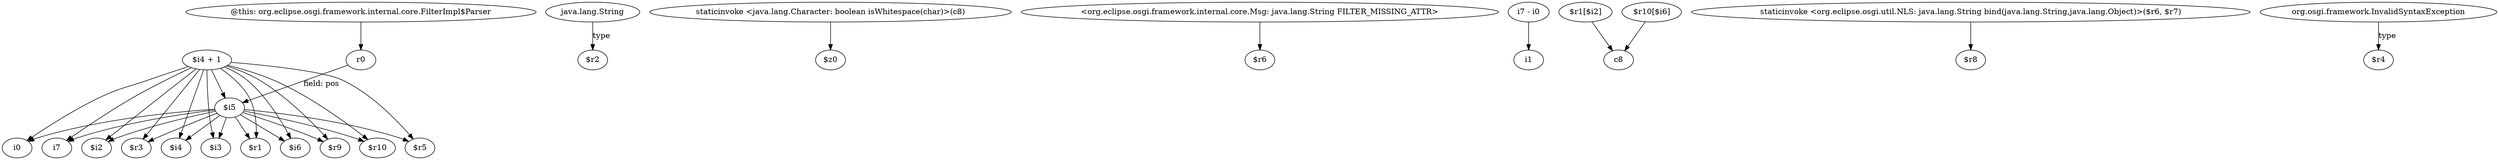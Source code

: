 digraph g {
0[label="$i5"]
1[label="$i4"]
0->1[label=""]
2[label="java.lang.String"]
3[label="$r2"]
2->3[label="type"]
4[label="$i6"]
0->4[label=""]
5[label="$r9"]
0->5[label=""]
6[label="i0"]
0->6[label=""]
7[label="$i4 + 1"]
7->5[label=""]
8[label="@this: org.eclipse.osgi.framework.internal.core.FilterImpl$Parser"]
9[label="r0"]
8->9[label=""]
10[label="i7"]
0->10[label=""]
11[label="$i3"]
7->11[label=""]
7->0[label=""]
12[label="staticinvoke <java.lang.Character: boolean isWhitespace(char)>(c8)"]
13[label="$z0"]
12->13[label=""]
14[label="<org.eclipse.osgi.framework.internal.core.Msg: java.lang.String FILTER_MISSING_ATTR>"]
15[label="$r6"]
14->15[label=""]
7->6[label=""]
16[label="$r10"]
0->16[label=""]
7->1[label=""]
17[label="i7 - i0"]
18[label="i1"]
17->18[label=""]
19[label="$i2"]
0->19[label=""]
20[label="$r1[$i2]"]
21[label="c8"]
20->21[label=""]
22[label="$r3"]
7->22[label=""]
23[label="staticinvoke <org.eclipse.osgi.util.NLS: java.lang.String bind(java.lang.String,java.lang.Object)>($r6, $r7)"]
24[label="$r8"]
23->24[label=""]
25[label="$r1"]
0->25[label=""]
9->0[label="field: pos"]
26[label="$r5"]
0->26[label=""]
27[label="org.osgi.framework.InvalidSyntaxException"]
28[label="$r4"]
27->28[label="type"]
0->22[label=""]
29[label="$r10[$i6]"]
29->21[label=""]
7->19[label=""]
7->26[label=""]
7->25[label=""]
7->16[label=""]
0->11[label=""]
7->10[label=""]
7->4[label=""]
}
